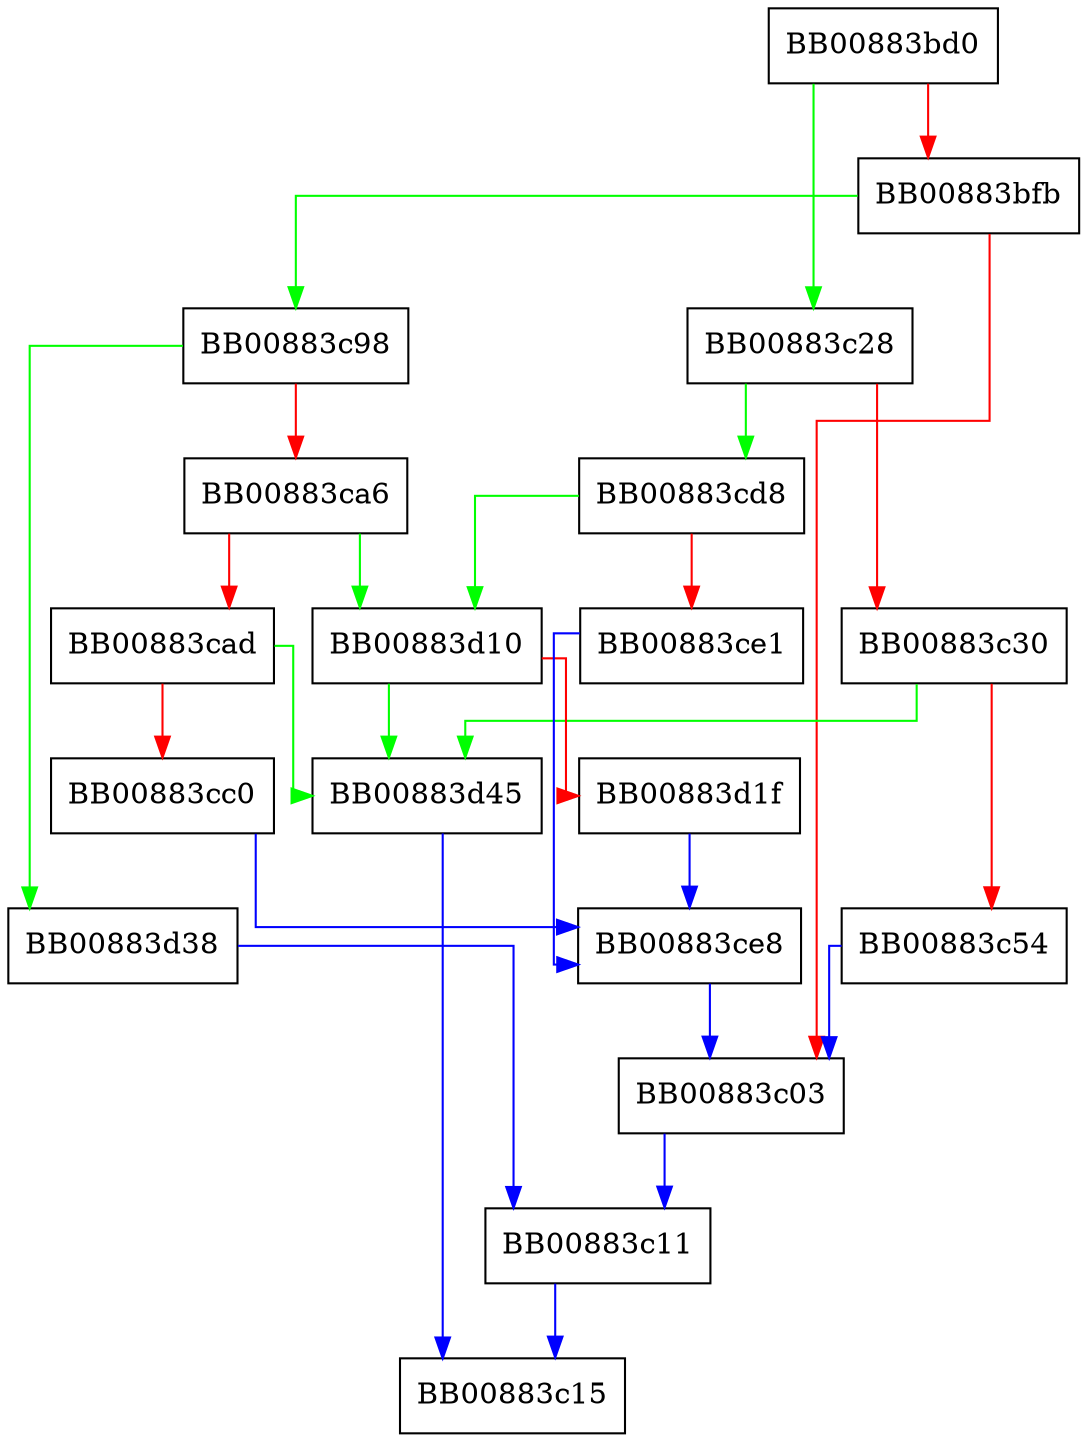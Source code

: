 digraph _IO_default_pbackfail {
  node [shape="box"];
  graph [splines=ortho];
  BB00883bd0 -> BB00883c28 [color="green"];
  BB00883bd0 -> BB00883bfb [color="red"];
  BB00883bfb -> BB00883c98 [color="green"];
  BB00883bfb -> BB00883c03 [color="red"];
  BB00883c03 -> BB00883c11 [color="blue"];
  BB00883c11 -> BB00883c15 [color="blue"];
  BB00883c28 -> BB00883cd8 [color="green"];
  BB00883c28 -> BB00883c30 [color="red"];
  BB00883c30 -> BB00883d45 [color="green"];
  BB00883c30 -> BB00883c54 [color="red"];
  BB00883c54 -> BB00883c03 [color="blue"];
  BB00883c98 -> BB00883d38 [color="green"];
  BB00883c98 -> BB00883ca6 [color="red"];
  BB00883ca6 -> BB00883d10 [color="green"];
  BB00883ca6 -> BB00883cad [color="red"];
  BB00883cad -> BB00883d45 [color="green"];
  BB00883cad -> BB00883cc0 [color="red"];
  BB00883cc0 -> BB00883ce8 [color="blue"];
  BB00883cd8 -> BB00883d10 [color="green"];
  BB00883cd8 -> BB00883ce1 [color="red"];
  BB00883ce1 -> BB00883ce8 [color="blue"];
  BB00883ce8 -> BB00883c03 [color="blue"];
  BB00883d10 -> BB00883d45 [color="green"];
  BB00883d10 -> BB00883d1f [color="red"];
  BB00883d1f -> BB00883ce8 [color="blue"];
  BB00883d38 -> BB00883c11 [color="blue"];
  BB00883d45 -> BB00883c15 [color="blue"];
}